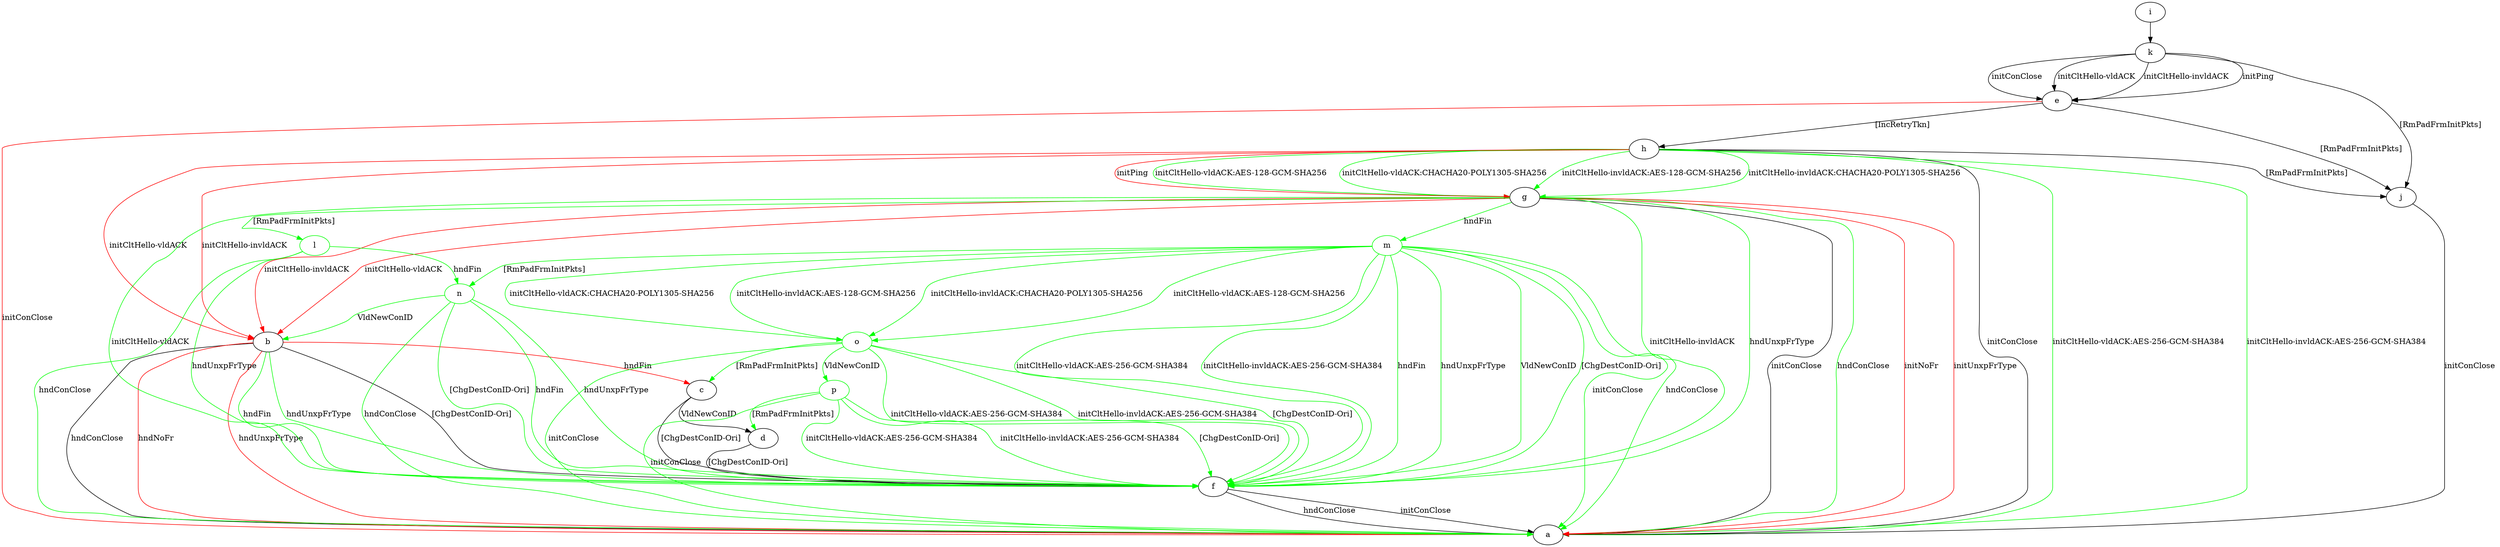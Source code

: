 digraph "" {
	b -> a	[key=0,
		label="hndConClose "];
	b -> a	[key=1,
		color=red,
		label="hndNoFr "];
	b -> a	[key=2,
		color=red,
		label="hndUnxpFrType "];
	b -> c	[key=0,
		color=red,
		label="hndFin "];
	b -> f	[key=0,
		label="[ChgDestConID-Ori] "];
	b -> f	[key=1,
		color=green,
		label="hndFin "];
	b -> f	[key=2,
		color=green,
		label="hndUnxpFrType "];
	c -> d	[key=0,
		label="VldNewConID "];
	c -> f	[key=0,
		label="[ChgDestConID-Ori] "];
	d -> f	[key=0,
		label="[ChgDestConID-Ori] "];
	e -> a	[key=0,
		color=red,
		label="initConClose "];
	e -> h	[key=0,
		label="[IncRetryTkn] "];
	e -> j	[key=0,
		label="[RmPadFrmInitPkts] "];
	f -> a	[key=0,
		label="initConClose "];
	f -> a	[key=1,
		label="hndConClose "];
	g -> a	[key=0,
		label="initConClose "];
	g -> a	[key=1,
		color=green,
		label="hndConClose "];
	g -> a	[key=2,
		color=red,
		label="initNoFr "];
	g -> a	[key=3,
		color=red,
		label="initUnxpFrType "];
	g -> b	[key=0,
		color=red,
		label="initCltHello-vldACK "];
	g -> b	[key=1,
		color=red,
		label="initCltHello-invldACK "];
	g -> f	[key=0,
		color=green,
		label="initCltHello-vldACK "];
	g -> f	[key=1,
		color=green,
		label="initCltHello-invldACK "];
	g -> f	[key=2,
		color=green,
		label="hndUnxpFrType "];
	l	[color=green];
	g -> l	[key=0,
		color=green,
		label="[RmPadFrmInitPkts] "];
	m	[color=green];
	g -> m	[key=0,
		color=green,
		label="hndFin "];
	h -> a	[key=0,
		label="initConClose "];
	h -> a	[key=1,
		color=green,
		label="initCltHello-vldACK:AES-256-GCM-SHA384 "];
	h -> a	[key=2,
		color=green,
		label="initCltHello-invldACK:AES-256-GCM-SHA384 "];
	h -> b	[key=0,
		color=red,
		label="initCltHello-vldACK "];
	h -> b	[key=1,
		color=red,
		label="initCltHello-invldACK "];
	h -> g	[key=0,
		color=green,
		label="initCltHello-vldACK:AES-128-GCM-SHA256 "];
	h -> g	[key=1,
		color=green,
		label="initCltHello-vldACK:CHACHA20-POLY1305-SHA256 "];
	h -> g	[key=2,
		color=green,
		label="initCltHello-invldACK:AES-128-GCM-SHA256 "];
	h -> g	[key=3,
		color=green,
		label="initCltHello-invldACK:CHACHA20-POLY1305-SHA256 "];
	h -> g	[key=4,
		color=red,
		label="initPing "];
	h -> j	[key=0,
		label="[RmPadFrmInitPkts] "];
	i -> k	[key=0];
	j -> a	[key=0,
		label="initConClose "];
	k -> e	[key=0,
		label="initPing "];
	k -> e	[key=1,
		label="initConClose "];
	k -> e	[key=2,
		label="initCltHello-vldACK "];
	k -> e	[key=3,
		label="initCltHello-invldACK "];
	k -> j	[key=0,
		label="[RmPadFrmInitPkts] "];
	l -> a	[key=0,
		color=green,
		label="hndConClose "];
	l -> f	[key=0,
		color=green,
		label="hndUnxpFrType "];
	n	[color=green];
	l -> n	[key=0,
		color=green,
		label="hndFin "];
	m -> a	[key=0,
		color=green,
		label="initConClose "];
	m -> a	[key=1,
		color=green,
		label="hndConClose "];
	m -> f	[key=0,
		color=green,
		label="initCltHello-vldACK:AES-256-GCM-SHA384 "];
	m -> f	[key=1,
		color=green,
		label="initCltHello-invldACK:AES-256-GCM-SHA384 "];
	m -> f	[key=2,
		color=green,
		label="hndFin "];
	m -> f	[key=3,
		color=green,
		label="hndUnxpFrType "];
	m -> f	[key=4,
		color=green,
		label="VldNewConID "];
	m -> f	[key=5,
		color=green,
		label="[ChgDestConID-Ori] "];
	m -> n	[key=0,
		color=green,
		label="[RmPadFrmInitPkts] "];
	o	[color=green];
	m -> o	[key=0,
		color=green,
		label="initCltHello-vldACK:AES-128-GCM-SHA256 "];
	m -> o	[key=1,
		color=green,
		label="initCltHello-vldACK:CHACHA20-POLY1305-SHA256 "];
	m -> o	[key=2,
		color=green,
		label="initCltHello-invldACK:AES-128-GCM-SHA256 "];
	m -> o	[key=3,
		color=green,
		label="initCltHello-invldACK:CHACHA20-POLY1305-SHA256 "];
	n -> a	[key=0,
		color=green,
		label="hndConClose "];
	n -> b	[key=0,
		color=green,
		label="VldNewConID "];
	n -> f	[key=0,
		color=green,
		label="hndFin "];
	n -> f	[key=1,
		color=green,
		label="hndUnxpFrType "];
	n -> f	[key=2,
		color=green,
		label="[ChgDestConID-Ori] "];
	o -> a	[key=0,
		color=green,
		label="initConClose "];
	o -> c	[key=0,
		color=green,
		label="[RmPadFrmInitPkts] "];
	o -> f	[key=0,
		color=green,
		label="initCltHello-vldACK:AES-256-GCM-SHA384 "];
	o -> f	[key=1,
		color=green,
		label="initCltHello-invldACK:AES-256-GCM-SHA384 "];
	o -> f	[key=2,
		color=green,
		label="[ChgDestConID-Ori] "];
	p	[color=green];
	o -> p	[key=0,
		color=green,
		label="VldNewConID "];
	p -> a	[key=0,
		color=green,
		label="initConClose "];
	p -> d	[key=0,
		color=green,
		label="[RmPadFrmInitPkts] "];
	p -> f	[key=0,
		color=green,
		label="initCltHello-vldACK:AES-256-GCM-SHA384 "];
	p -> f	[key=1,
		color=green,
		label="initCltHello-invldACK:AES-256-GCM-SHA384 "];
	p -> f	[key=2,
		color=green,
		label="[ChgDestConID-Ori] "];
}
